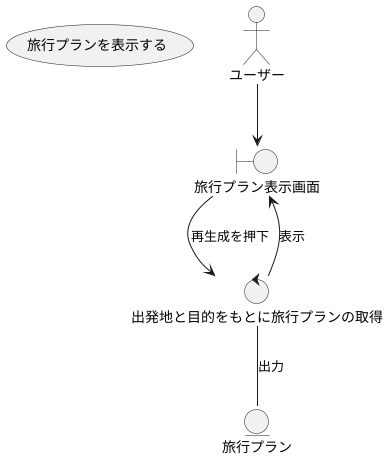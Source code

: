@startuml

usecase 旅行プランを表示する

actor ユーザー

boundary 旅行プラン表示画面

control 出発地と目的をもとに旅行プランの取得

entity 旅行プラン

ユーザー --> 旅行プラン表示画面
出発地と目的をもとに旅行プランの取得 -- 旅行プラン : 出力
出発地と目的をもとに旅行プランの取得 --> 旅行プラン表示画面 : 表示
旅行プラン表示画面 --> 出発地と目的をもとに旅行プランの取得 : 再生成を押下

@enduml